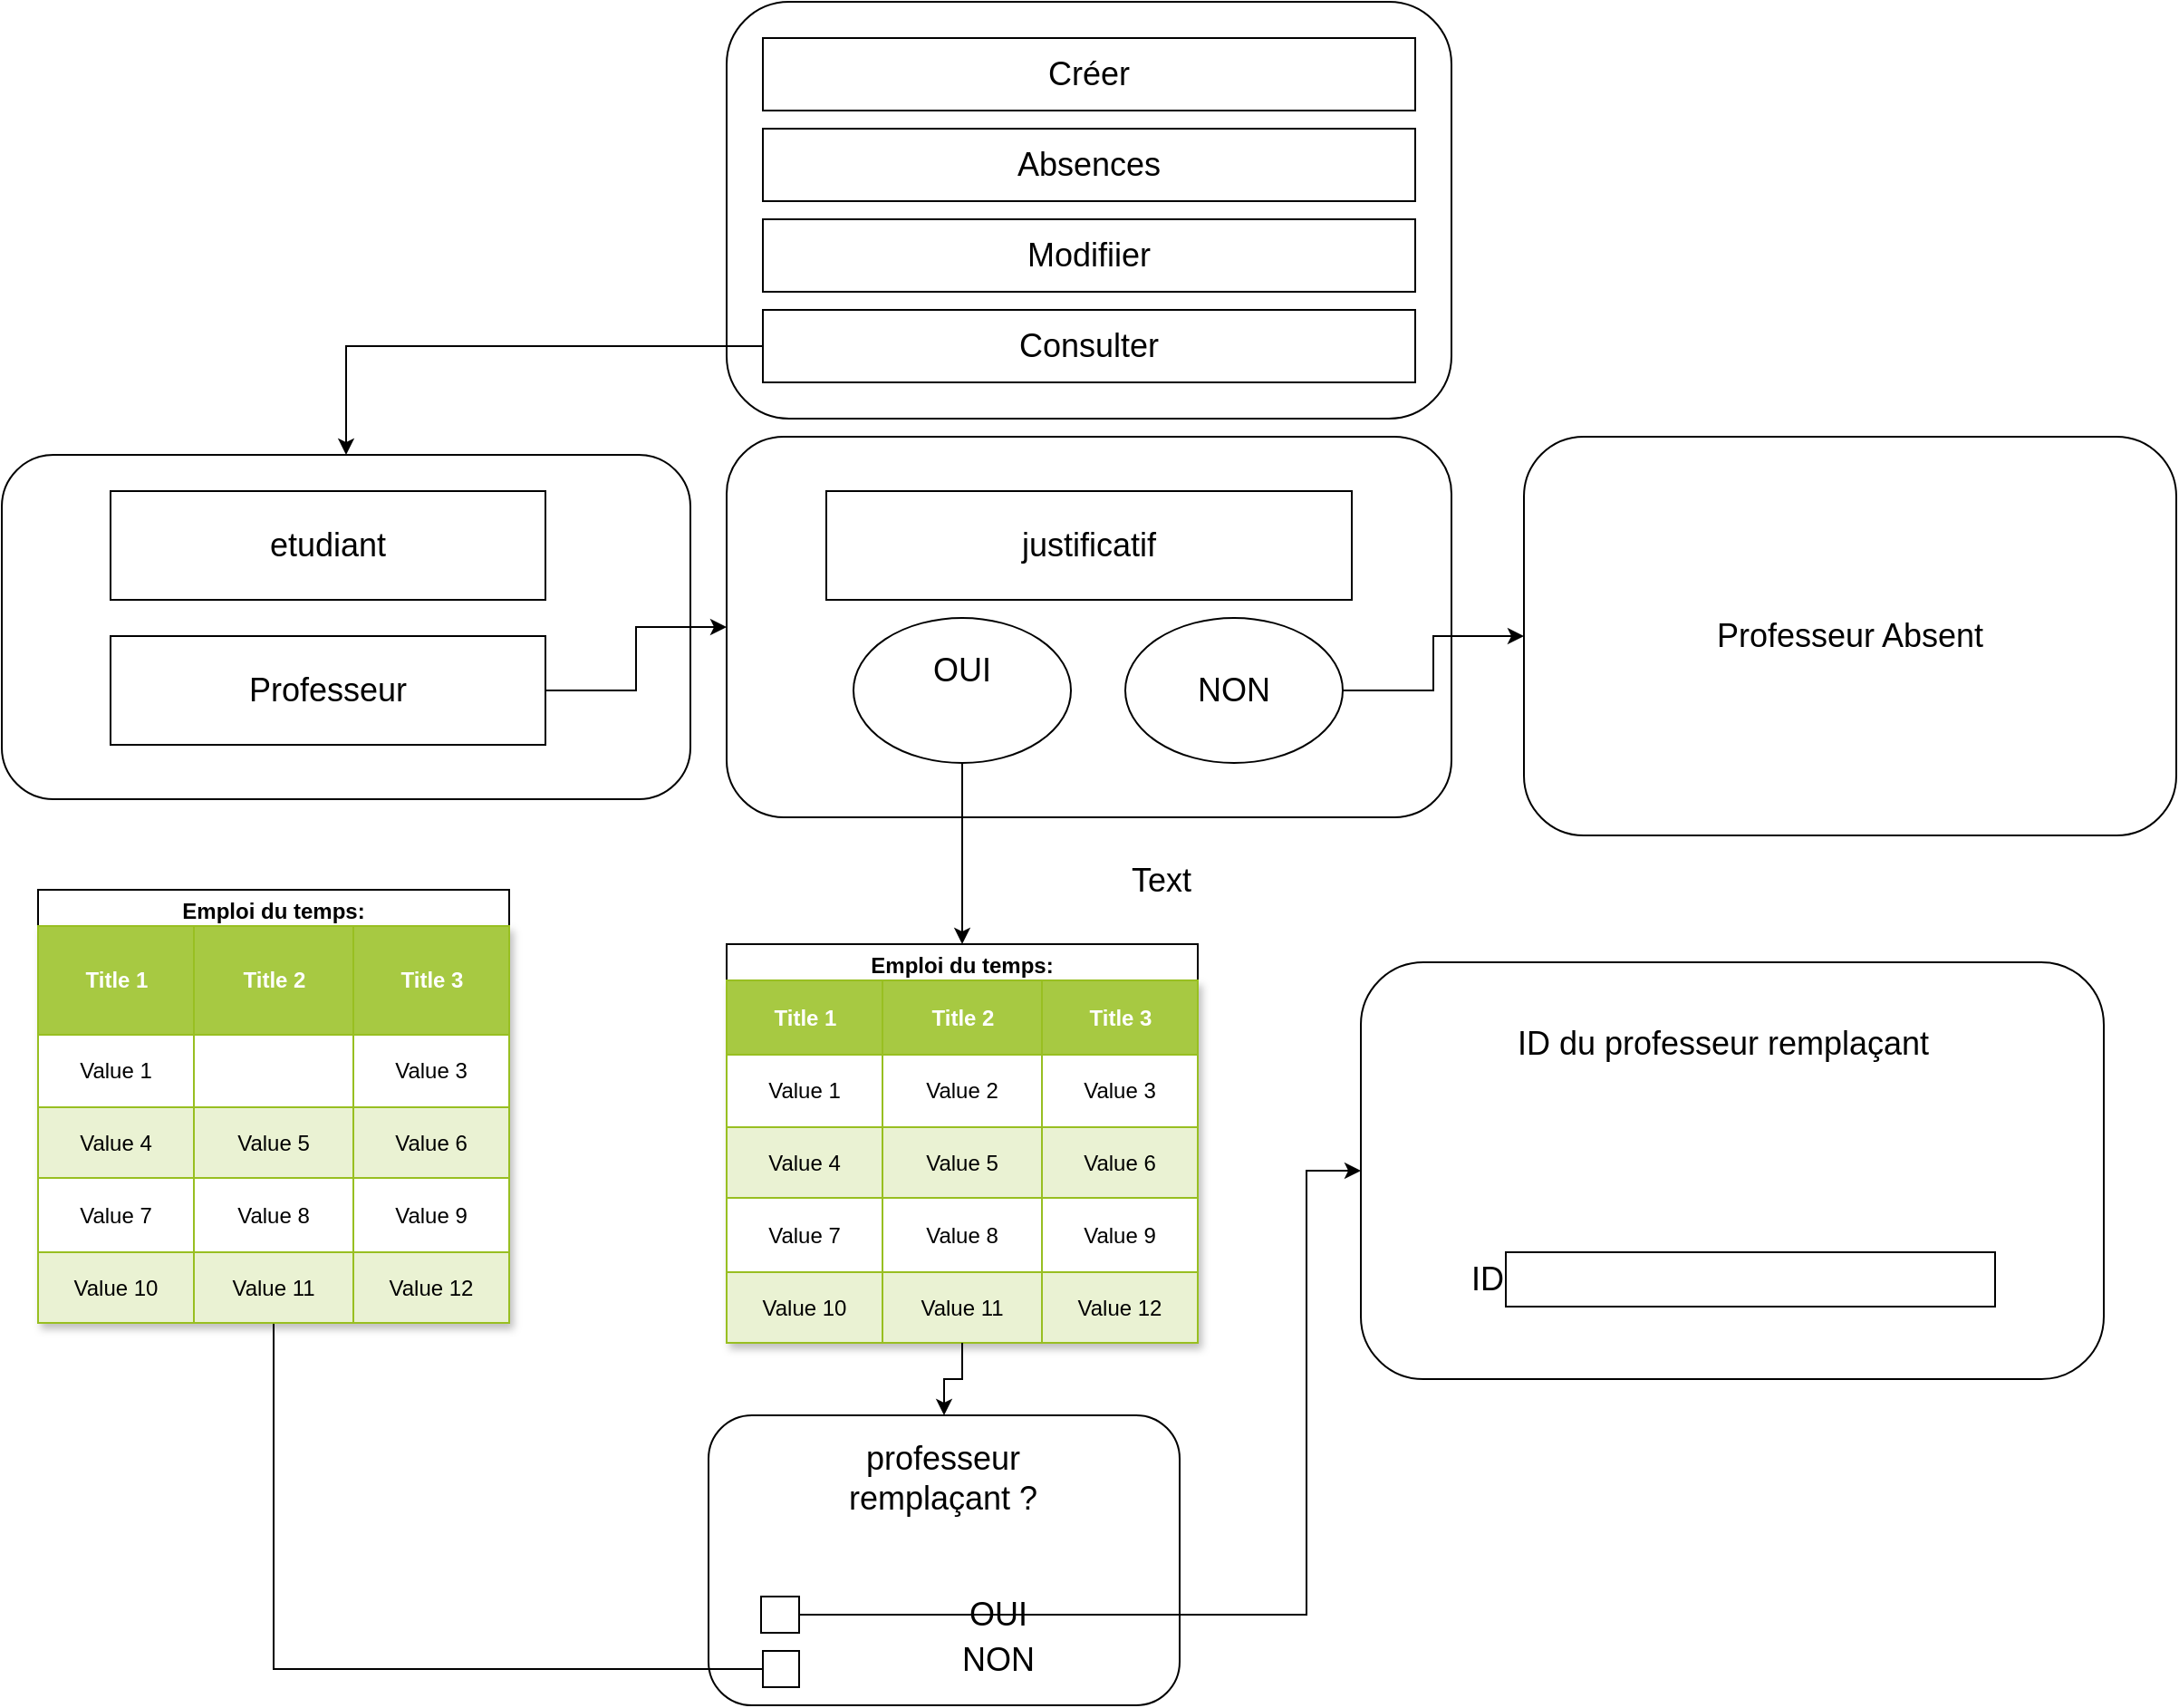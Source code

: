 <mxfile version="20.8.16" type="device"><diagram name="Page-1" id="W6cgYnw-NJaVWcrNO7Pc"><mxGraphModel dx="2590" dy="1535" grid="1" gridSize="10" guides="1" tooltips="1" connect="1" arrows="1" fold="1" page="1" pageScale="1" pageWidth="2339" pageHeight="3300" math="0" shadow="0"><root><mxCell id="0"/><mxCell id="1" parent="0"/><mxCell id="_x1jhJpWHlXEEaFHk0hU-1" value="" style="rounded=1;whiteSpace=wrap;html=1;" parent="1" vertex="1"><mxGeometry x="1100" y="1270" width="400" height="230" as="geometry"/></mxCell><mxCell id="_x1jhJpWHlXEEaFHk0hU-2" value="&lt;font style=&quot;font-size: 18px;&quot;&gt;Créer&lt;/font&gt;" style="rounded=0;whiteSpace=wrap;html=1;align=center;" parent="1" vertex="1"><mxGeometry x="1120" y="1290" width="360" height="40" as="geometry"/></mxCell><mxCell id="_x1jhJpWHlXEEaFHk0hU-3" value="&lt;font style=&quot;font-size: 18px;&quot;&gt;Absences&lt;/font&gt;" style="rounded=0;whiteSpace=wrap;html=1;align=center;" parent="1" vertex="1"><mxGeometry x="1120" y="1340" width="360" height="40" as="geometry"/></mxCell><mxCell id="_x1jhJpWHlXEEaFHk0hU-4" value="&lt;font style=&quot;font-size: 18px;&quot;&gt;Modifiier&lt;/font&gt;" style="rounded=0;whiteSpace=wrap;html=1;align=center;" parent="1" vertex="1"><mxGeometry x="1120" y="1390" width="360" height="40" as="geometry"/></mxCell><mxCell id="oFUN6DbuBqvOnDBPpFho-7" style="edgeStyle=orthogonalEdgeStyle;rounded=0;orthogonalLoop=1;jettySize=auto;html=1;entryX=0.5;entryY=0;entryDx=0;entryDy=0;" parent="1" source="_x1jhJpWHlXEEaFHk0hU-5" target="oFUN6DbuBqvOnDBPpFho-3" edge="1"><mxGeometry relative="1" as="geometry"/></mxCell><mxCell id="_x1jhJpWHlXEEaFHk0hU-5" value="&lt;font style=&quot;font-size: 18px;&quot;&gt;Consulter&lt;/font&gt;" style="rounded=0;whiteSpace=wrap;html=1;align=center;" parent="1" vertex="1"><mxGeometry x="1120" y="1440" width="360" height="40" as="geometry"/></mxCell><mxCell id="oFUN6DbuBqvOnDBPpFho-3" value="" style="rounded=1;whiteSpace=wrap;html=1;" parent="1" vertex="1"><mxGeometry x="700" y="1520" width="380" height="190" as="geometry"/></mxCell><mxCell id="oFUN6DbuBqvOnDBPpFho-5" value="&lt;font style=&quot;font-size: 18px;&quot;&gt;etudiant&lt;/font&gt;" style="rounded=0;whiteSpace=wrap;html=1;" parent="1" vertex="1"><mxGeometry x="760" y="1540" width="240" height="60" as="geometry"/></mxCell><mxCell id="oFUN6DbuBqvOnDBPpFho-14" style="edgeStyle=orthogonalEdgeStyle;rounded=0;orthogonalLoop=1;jettySize=auto;html=1;fontSize=18;" parent="1" source="oFUN6DbuBqvOnDBPpFho-6" target="oFUN6DbuBqvOnDBPpFho-8" edge="1"><mxGeometry relative="1" as="geometry"/></mxCell><mxCell id="oFUN6DbuBqvOnDBPpFho-6" value="&lt;font style=&quot;font-size: 18px;&quot;&gt;Professeur&lt;/font&gt;" style="rounded=0;whiteSpace=wrap;html=1;" parent="1" vertex="1"><mxGeometry x="760" y="1620" width="240" height="60" as="geometry"/></mxCell><mxCell id="oFUN6DbuBqvOnDBPpFho-8" value="" style="rounded=1;whiteSpace=wrap;html=1;" parent="1" vertex="1"><mxGeometry x="1100" y="1510" width="400" height="210" as="geometry"/></mxCell><mxCell id="oFUN6DbuBqvOnDBPpFho-9" value="&lt;font style=&quot;font-size: 18px;&quot;&gt;&lt;font style=&quot;font-size: 18px;&quot;&gt;justificati&lt;/font&gt;f&lt;/font&gt;" style="rounded=0;whiteSpace=wrap;html=1;" parent="1" vertex="1"><mxGeometry x="1155" y="1540" width="290" height="60" as="geometry"/></mxCell><mxCell id="MNx9825-jC9j16wOlkLF-23" style="edgeStyle=orthogonalEdgeStyle;rounded=0;orthogonalLoop=1;jettySize=auto;html=1;entryX=0.5;entryY=0;entryDx=0;entryDy=0;" edge="1" parent="1" source="oFUN6DbuBqvOnDBPpFho-10" target="MNx9825-jC9j16wOlkLF-1"><mxGeometry relative="1" as="geometry"/></mxCell><mxCell id="oFUN6DbuBqvOnDBPpFho-10" value="&lt;span style=&quot;font-size: 18px;&quot;&gt;OUI&lt;br&gt;&lt;br&gt;&lt;/span&gt;" style="ellipse;whiteSpace=wrap;html=1;" parent="1" vertex="1"><mxGeometry x="1170" y="1610" width="120" height="80" as="geometry"/></mxCell><mxCell id="oFUN6DbuBqvOnDBPpFho-16" style="edgeStyle=orthogonalEdgeStyle;rounded=0;orthogonalLoop=1;jettySize=auto;html=1;fontSize=18;" parent="1" source="oFUN6DbuBqvOnDBPpFho-11" target="oFUN6DbuBqvOnDBPpFho-15" edge="1"><mxGeometry relative="1" as="geometry"/></mxCell><mxCell id="oFUN6DbuBqvOnDBPpFho-11" value="&lt;font style=&quot;font-size: 18px;&quot;&gt;NON&lt;/font&gt;" style="ellipse;whiteSpace=wrap;html=1;" parent="1" vertex="1"><mxGeometry x="1320" y="1610" width="120" height="80" as="geometry"/></mxCell><mxCell id="oFUN6DbuBqvOnDBPpFho-15" value="Professeur Absent" style="rounded=1;whiteSpace=wrap;html=1;fontSize=18;" parent="1" vertex="1"><mxGeometry x="1540" y="1510" width="360" height="220" as="geometry"/></mxCell><mxCell id="MNx9825-jC9j16wOlkLF-1" value="Emploi du temps:" style="swimlane;whiteSpace=wrap;html=1;" vertex="1" parent="1"><mxGeometry x="1100" y="1790" width="260" height="220" as="geometry"><mxRectangle x="2520" y="950" width="140" height="30" as="alternateBounds"/></mxGeometry></mxCell><mxCell id="MNx9825-jC9j16wOlkLF-2" value="Assets" style="childLayout=tableLayout;recursiveResize=0;strokeColor=#98bf21;fillColor=#A7C942;shadow=1;" vertex="1" parent="MNx9825-jC9j16wOlkLF-1"><mxGeometry y="20" width="260" height="200" as="geometry"/></mxCell><mxCell id="MNx9825-jC9j16wOlkLF-3" style="shape=tableRow;horizontal=0;startSize=0;swimlaneHead=0;swimlaneBody=0;top=0;left=0;bottom=0;right=0;dropTarget=0;collapsible=0;recursiveResize=0;expand=0;fontStyle=0;strokeColor=inherit;fillColor=#ffffff;" vertex="1" parent="MNx9825-jC9j16wOlkLF-2"><mxGeometry width="260" height="41" as="geometry"/></mxCell><mxCell id="MNx9825-jC9j16wOlkLF-4" value="Title 1" style="connectable=0;recursiveResize=0;strokeColor=inherit;fillColor=#A7C942;align=center;fontStyle=1;fontColor=#FFFFFF;html=1;" vertex="1" parent="MNx9825-jC9j16wOlkLF-3"><mxGeometry width="86" height="41" as="geometry"><mxRectangle width="86" height="41" as="alternateBounds"/></mxGeometry></mxCell><mxCell id="MNx9825-jC9j16wOlkLF-5" value="Title 2" style="connectable=0;recursiveResize=0;strokeColor=inherit;fillColor=#A7C942;align=center;fontStyle=1;fontColor=#FFFFFF;html=1;" vertex="1" parent="MNx9825-jC9j16wOlkLF-3"><mxGeometry x="86" width="88" height="41" as="geometry"><mxRectangle width="88" height="41" as="alternateBounds"/></mxGeometry></mxCell><mxCell id="MNx9825-jC9j16wOlkLF-6" value="Title 3" style="connectable=0;recursiveResize=0;strokeColor=inherit;fillColor=#A7C942;align=center;fontStyle=1;fontColor=#FFFFFF;html=1;" vertex="1" parent="MNx9825-jC9j16wOlkLF-3"><mxGeometry x="174" width="86" height="41" as="geometry"><mxRectangle width="86" height="41" as="alternateBounds"/></mxGeometry></mxCell><mxCell id="MNx9825-jC9j16wOlkLF-7" value="" style="shape=tableRow;horizontal=0;startSize=0;swimlaneHead=0;swimlaneBody=0;top=0;left=0;bottom=0;right=0;dropTarget=0;collapsible=0;recursiveResize=0;expand=0;fontStyle=0;strokeColor=inherit;fillColor=#ffffff;" vertex="1" parent="MNx9825-jC9j16wOlkLF-2"><mxGeometry y="41" width="260" height="40" as="geometry"/></mxCell><mxCell id="MNx9825-jC9j16wOlkLF-8" value="Value 1" style="connectable=0;recursiveResize=0;strokeColor=inherit;fillColor=inherit;align=center;whiteSpace=wrap;html=1;" vertex="1" parent="MNx9825-jC9j16wOlkLF-7"><mxGeometry width="86" height="40" as="geometry"><mxRectangle width="86" height="40" as="alternateBounds"/></mxGeometry></mxCell><mxCell id="MNx9825-jC9j16wOlkLF-9" value="Value 2" style="connectable=0;recursiveResize=0;strokeColor=inherit;fillColor=inherit;align=center;whiteSpace=wrap;html=1;" vertex="1" parent="MNx9825-jC9j16wOlkLF-7"><mxGeometry x="86" width="88" height="40" as="geometry"><mxRectangle width="88" height="40" as="alternateBounds"/></mxGeometry></mxCell><mxCell id="MNx9825-jC9j16wOlkLF-10" value="Value 3" style="connectable=0;recursiveResize=0;strokeColor=inherit;fillColor=inherit;align=center;whiteSpace=wrap;html=1;" vertex="1" parent="MNx9825-jC9j16wOlkLF-7"><mxGeometry x="174" width="86" height="40" as="geometry"><mxRectangle width="86" height="40" as="alternateBounds"/></mxGeometry></mxCell><mxCell id="MNx9825-jC9j16wOlkLF-11" value="" style="shape=tableRow;horizontal=0;startSize=0;swimlaneHead=0;swimlaneBody=0;top=0;left=0;bottom=0;right=0;dropTarget=0;collapsible=0;recursiveResize=0;expand=0;fontStyle=1;strokeColor=inherit;fillColor=#EAF2D3;" vertex="1" parent="MNx9825-jC9j16wOlkLF-2"><mxGeometry y="81" width="260" height="39" as="geometry"/></mxCell><mxCell id="MNx9825-jC9j16wOlkLF-12" value="Value 4" style="connectable=0;recursiveResize=0;strokeColor=inherit;fillColor=inherit;whiteSpace=wrap;html=1;" vertex="1" parent="MNx9825-jC9j16wOlkLF-11"><mxGeometry width="86" height="39" as="geometry"><mxRectangle width="86" height="39" as="alternateBounds"/></mxGeometry></mxCell><mxCell id="MNx9825-jC9j16wOlkLF-13" value="Value 5" style="connectable=0;recursiveResize=0;strokeColor=inherit;fillColor=inherit;whiteSpace=wrap;html=1;" vertex="1" parent="MNx9825-jC9j16wOlkLF-11"><mxGeometry x="86" width="88" height="39" as="geometry"><mxRectangle width="88" height="39" as="alternateBounds"/></mxGeometry></mxCell><mxCell id="MNx9825-jC9j16wOlkLF-14" value="Value 6" style="connectable=0;recursiveResize=0;strokeColor=inherit;fillColor=inherit;whiteSpace=wrap;html=1;" vertex="1" parent="MNx9825-jC9j16wOlkLF-11"><mxGeometry x="174" width="86" height="39" as="geometry"><mxRectangle width="86" height="39" as="alternateBounds"/></mxGeometry></mxCell><mxCell id="MNx9825-jC9j16wOlkLF-15" value="" style="shape=tableRow;horizontal=0;startSize=0;swimlaneHead=0;swimlaneBody=0;top=0;left=0;bottom=0;right=0;dropTarget=0;collapsible=0;recursiveResize=0;expand=0;fontStyle=0;strokeColor=inherit;fillColor=#ffffff;" vertex="1" parent="MNx9825-jC9j16wOlkLF-2"><mxGeometry y="120" width="260" height="41" as="geometry"/></mxCell><mxCell id="MNx9825-jC9j16wOlkLF-16" value="Value 7" style="connectable=0;recursiveResize=0;strokeColor=inherit;fillColor=inherit;fontStyle=0;align=center;whiteSpace=wrap;html=1;" vertex="1" parent="MNx9825-jC9j16wOlkLF-15"><mxGeometry width="86" height="41" as="geometry"><mxRectangle width="86" height="41" as="alternateBounds"/></mxGeometry></mxCell><mxCell id="MNx9825-jC9j16wOlkLF-17" value="Value 8" style="connectable=0;recursiveResize=0;strokeColor=inherit;fillColor=inherit;fontStyle=0;align=center;whiteSpace=wrap;html=1;" vertex="1" parent="MNx9825-jC9j16wOlkLF-15"><mxGeometry x="86" width="88" height="41" as="geometry"><mxRectangle width="88" height="41" as="alternateBounds"/></mxGeometry></mxCell><mxCell id="MNx9825-jC9j16wOlkLF-18" value="Value 9" style="connectable=0;recursiveResize=0;strokeColor=inherit;fillColor=inherit;fontStyle=0;align=center;whiteSpace=wrap;html=1;" vertex="1" parent="MNx9825-jC9j16wOlkLF-15"><mxGeometry x="174" width="86" height="41" as="geometry"><mxRectangle width="86" height="41" as="alternateBounds"/></mxGeometry></mxCell><mxCell id="MNx9825-jC9j16wOlkLF-19" value="" style="shape=tableRow;horizontal=0;startSize=0;swimlaneHead=0;swimlaneBody=0;top=0;left=0;bottom=0;right=0;dropTarget=0;collapsible=0;recursiveResize=0;expand=0;fontStyle=1;strokeColor=inherit;fillColor=#EAF2D3;" vertex="1" parent="MNx9825-jC9j16wOlkLF-2"><mxGeometry y="161" width="260" height="39" as="geometry"/></mxCell><mxCell id="MNx9825-jC9j16wOlkLF-20" value="Value 10" style="connectable=0;recursiveResize=0;strokeColor=inherit;fillColor=inherit;whiteSpace=wrap;html=1;" vertex="1" parent="MNx9825-jC9j16wOlkLF-19"><mxGeometry width="86" height="39" as="geometry"><mxRectangle width="86" height="39" as="alternateBounds"/></mxGeometry></mxCell><mxCell id="MNx9825-jC9j16wOlkLF-21" value="Value 11" style="connectable=0;recursiveResize=0;strokeColor=inherit;fillColor=inherit;whiteSpace=wrap;html=1;" vertex="1" parent="MNx9825-jC9j16wOlkLF-19"><mxGeometry x="86" width="88" height="39" as="geometry"><mxRectangle width="88" height="39" as="alternateBounds"/></mxGeometry></mxCell><mxCell id="MNx9825-jC9j16wOlkLF-22" value="Value 12" style="connectable=0;recursiveResize=0;strokeColor=inherit;fillColor=inherit;whiteSpace=wrap;html=1;" vertex="1" parent="MNx9825-jC9j16wOlkLF-19"><mxGeometry x="174" width="86" height="39" as="geometry"><mxRectangle width="86" height="39" as="alternateBounds"/></mxGeometry></mxCell><mxCell id="MNx9825-jC9j16wOlkLF-24" value="" style="rounded=1;whiteSpace=wrap;html=1;" vertex="1" parent="1"><mxGeometry x="1090" y="2050" width="260" height="160" as="geometry"/></mxCell><mxCell id="MNx9825-jC9j16wOlkLF-65" style="edgeStyle=orthogonalEdgeStyle;rounded=0;orthogonalLoop=1;jettySize=auto;html=1;entryX=0;entryY=0.5;entryDx=0;entryDy=0;fontSize=18;" edge="1" parent="1" source="MNx9825-jC9j16wOlkLF-25" target="MNx9825-jC9j16wOlkLF-58"><mxGeometry relative="1" as="geometry"><Array as="points"><mxPoint x="1420" y="2160"/><mxPoint x="1420" y="1915"/></Array></mxGeometry></mxCell><mxCell id="MNx9825-jC9j16wOlkLF-25" value="" style="rounded=0;whiteSpace=wrap;html=1;fontSize=18;" vertex="1" parent="1"><mxGeometry x="1119" y="2150" width="21" height="20" as="geometry"/></mxCell><mxCell id="MNx9825-jC9j16wOlkLF-55" style="edgeStyle=orthogonalEdgeStyle;rounded=0;orthogonalLoop=1;jettySize=auto;html=1;fontSize=18;" edge="1" parent="1" source="MNx9825-jC9j16wOlkLF-26" target="MNx9825-jC9j16wOlkLF-39"><mxGeometry relative="1" as="geometry"/></mxCell><mxCell id="MNx9825-jC9j16wOlkLF-26" value="" style="rounded=0;whiteSpace=wrap;html=1;fontSize=18;" vertex="1" parent="1"><mxGeometry x="1120" y="2180" width="20" height="20" as="geometry"/></mxCell><mxCell id="MNx9825-jC9j16wOlkLF-28" value="NON" style="text;html=1;strokeColor=none;fillColor=none;align=center;verticalAlign=middle;whiteSpace=wrap;rounded=0;fontSize=18;" vertex="1" parent="1"><mxGeometry x="1220" y="2170" width="60" height="30" as="geometry"/></mxCell><mxCell id="MNx9825-jC9j16wOlkLF-29" value="OUI" style="text;html=1;strokeColor=none;fillColor=none;align=center;verticalAlign=middle;whiteSpace=wrap;rounded=0;fontSize=18;" vertex="1" parent="1"><mxGeometry x="1220" y="2145" width="60" height="30" as="geometry"/></mxCell><mxCell id="MNx9825-jC9j16wOlkLF-31" value="professeur remplaçant ?" style="text;html=1;strokeColor=none;fillColor=none;align=center;verticalAlign=middle;whiteSpace=wrap;rounded=0;fontSize=18;" vertex="1" parent="1"><mxGeometry x="1149" y="2070" width="141" height="30" as="geometry"/></mxCell><mxCell id="MNx9825-jC9j16wOlkLF-32" style="edgeStyle=orthogonalEdgeStyle;rounded=0;orthogonalLoop=1;jettySize=auto;html=1;entryX=0.5;entryY=0;entryDx=0;entryDy=0;fontSize=18;" edge="1" parent="1" source="MNx9825-jC9j16wOlkLF-19" target="MNx9825-jC9j16wOlkLF-24"><mxGeometry relative="1" as="geometry"/></mxCell><mxCell id="MNx9825-jC9j16wOlkLF-33" value="Emploi du temps:" style="swimlane;whiteSpace=wrap;html=1;" vertex="1" parent="1"><mxGeometry x="720" y="1760" width="260" height="220" as="geometry"><mxRectangle x="2520" y="950" width="140" height="30" as="alternateBounds"/></mxGeometry></mxCell><mxCell id="MNx9825-jC9j16wOlkLF-34" value="Assets" style="childLayout=tableLayout;recursiveResize=0;strokeColor=#98bf21;fillColor=#A7C942;shadow=1;" vertex="1" parent="MNx9825-jC9j16wOlkLF-33"><mxGeometry y="20" width="260" height="219" as="geometry"/></mxCell><mxCell id="MNx9825-jC9j16wOlkLF-35" style="shape=tableRow;horizontal=0;startSize=0;swimlaneHead=0;swimlaneBody=0;top=0;left=0;bottom=0;right=0;dropTarget=0;collapsible=0;recursiveResize=0;expand=0;fontStyle=0;strokeColor=inherit;fillColor=#ffffff;" vertex="1" parent="MNx9825-jC9j16wOlkLF-34"><mxGeometry width="260" height="60" as="geometry"/></mxCell><mxCell id="MNx9825-jC9j16wOlkLF-36" value="Title 1" style="connectable=0;recursiveResize=0;strokeColor=inherit;fillColor=#A7C942;align=center;fontStyle=1;fontColor=#FFFFFF;html=1;" vertex="1" parent="MNx9825-jC9j16wOlkLF-35"><mxGeometry width="86" height="60" as="geometry"><mxRectangle width="86" height="60" as="alternateBounds"/></mxGeometry></mxCell><mxCell id="MNx9825-jC9j16wOlkLF-37" value="Title 2" style="connectable=0;recursiveResize=0;strokeColor=inherit;fillColor=#A7C942;align=center;fontStyle=1;fontColor=#FFFFFF;html=1;" vertex="1" parent="MNx9825-jC9j16wOlkLF-35"><mxGeometry x="86" width="88" height="60" as="geometry"><mxRectangle width="88" height="60" as="alternateBounds"/></mxGeometry></mxCell><mxCell id="MNx9825-jC9j16wOlkLF-38" value="Title 3" style="connectable=0;recursiveResize=0;strokeColor=inherit;fillColor=#A7C942;align=center;fontStyle=1;fontColor=#FFFFFF;html=1;" vertex="1" parent="MNx9825-jC9j16wOlkLF-35"><mxGeometry x="174" width="86" height="60" as="geometry"><mxRectangle width="86" height="60" as="alternateBounds"/></mxGeometry></mxCell><mxCell id="MNx9825-jC9j16wOlkLF-39" value="" style="shape=tableRow;horizontal=0;startSize=0;swimlaneHead=0;swimlaneBody=0;top=0;left=0;bottom=0;right=0;dropTarget=0;collapsible=0;recursiveResize=0;expand=0;fontStyle=0;strokeColor=inherit;fillColor=#ffffff;" vertex="1" parent="MNx9825-jC9j16wOlkLF-34"><mxGeometry y="60" width="260" height="40" as="geometry"/></mxCell><mxCell id="MNx9825-jC9j16wOlkLF-40" value="Value 1" style="connectable=0;recursiveResize=0;strokeColor=inherit;fillColor=inherit;align=center;whiteSpace=wrap;html=1;" vertex="1" parent="MNx9825-jC9j16wOlkLF-39"><mxGeometry width="86" height="40" as="geometry"><mxRectangle width="86" height="40" as="alternateBounds"/></mxGeometry></mxCell><mxCell id="MNx9825-jC9j16wOlkLF-41" value="" style="connectable=0;recursiveResize=0;strokeColor=inherit;fillColor=inherit;align=center;whiteSpace=wrap;html=1;" vertex="1" parent="MNx9825-jC9j16wOlkLF-39"><mxGeometry x="86" width="88" height="40" as="geometry"><mxRectangle width="88" height="40" as="alternateBounds"/></mxGeometry></mxCell><mxCell id="MNx9825-jC9j16wOlkLF-42" value="Value 3" style="connectable=0;recursiveResize=0;strokeColor=inherit;fillColor=inherit;align=center;whiteSpace=wrap;html=1;" vertex="1" parent="MNx9825-jC9j16wOlkLF-39"><mxGeometry x="174" width="86" height="40" as="geometry"><mxRectangle width="86" height="40" as="alternateBounds"/></mxGeometry></mxCell><mxCell id="MNx9825-jC9j16wOlkLF-43" value="" style="shape=tableRow;horizontal=0;startSize=0;swimlaneHead=0;swimlaneBody=0;top=0;left=0;bottom=0;right=0;dropTarget=0;collapsible=0;recursiveResize=0;expand=0;fontStyle=1;strokeColor=inherit;fillColor=#EAF2D3;" vertex="1" parent="MNx9825-jC9j16wOlkLF-34"><mxGeometry y="100" width="260" height="39" as="geometry"/></mxCell><mxCell id="MNx9825-jC9j16wOlkLF-44" value="Value 4" style="connectable=0;recursiveResize=0;strokeColor=inherit;fillColor=inherit;whiteSpace=wrap;html=1;" vertex="1" parent="MNx9825-jC9j16wOlkLF-43"><mxGeometry width="86" height="39" as="geometry"><mxRectangle width="86" height="39" as="alternateBounds"/></mxGeometry></mxCell><mxCell id="MNx9825-jC9j16wOlkLF-45" value="Value 5" style="connectable=0;recursiveResize=0;strokeColor=inherit;fillColor=inherit;whiteSpace=wrap;html=1;" vertex="1" parent="MNx9825-jC9j16wOlkLF-43"><mxGeometry x="86" width="88" height="39" as="geometry"><mxRectangle width="88" height="39" as="alternateBounds"/></mxGeometry></mxCell><mxCell id="MNx9825-jC9j16wOlkLF-46" value="Value 6" style="connectable=0;recursiveResize=0;strokeColor=inherit;fillColor=inherit;whiteSpace=wrap;html=1;" vertex="1" parent="MNx9825-jC9j16wOlkLF-43"><mxGeometry x="174" width="86" height="39" as="geometry"><mxRectangle width="86" height="39" as="alternateBounds"/></mxGeometry></mxCell><mxCell id="MNx9825-jC9j16wOlkLF-47" value="" style="shape=tableRow;horizontal=0;startSize=0;swimlaneHead=0;swimlaneBody=0;top=0;left=0;bottom=0;right=0;dropTarget=0;collapsible=0;recursiveResize=0;expand=0;fontStyle=0;strokeColor=inherit;fillColor=#ffffff;" vertex="1" parent="MNx9825-jC9j16wOlkLF-34"><mxGeometry y="139" width="260" height="41" as="geometry"/></mxCell><mxCell id="MNx9825-jC9j16wOlkLF-48" value="Value 7" style="connectable=0;recursiveResize=0;strokeColor=inherit;fillColor=inherit;fontStyle=0;align=center;whiteSpace=wrap;html=1;" vertex="1" parent="MNx9825-jC9j16wOlkLF-47"><mxGeometry width="86" height="41" as="geometry"><mxRectangle width="86" height="41" as="alternateBounds"/></mxGeometry></mxCell><mxCell id="MNx9825-jC9j16wOlkLF-49" value="Value 8" style="connectable=0;recursiveResize=0;strokeColor=inherit;fillColor=inherit;fontStyle=0;align=center;whiteSpace=wrap;html=1;" vertex="1" parent="MNx9825-jC9j16wOlkLF-47"><mxGeometry x="86" width="88" height="41" as="geometry"><mxRectangle width="88" height="41" as="alternateBounds"/></mxGeometry></mxCell><mxCell id="MNx9825-jC9j16wOlkLF-50" value="Value 9" style="connectable=0;recursiveResize=0;strokeColor=inherit;fillColor=inherit;fontStyle=0;align=center;whiteSpace=wrap;html=1;" vertex="1" parent="MNx9825-jC9j16wOlkLF-47"><mxGeometry x="174" width="86" height="41" as="geometry"><mxRectangle width="86" height="41" as="alternateBounds"/></mxGeometry></mxCell><mxCell id="MNx9825-jC9j16wOlkLF-51" value="" style="shape=tableRow;horizontal=0;startSize=0;swimlaneHead=0;swimlaneBody=0;top=0;left=0;bottom=0;right=0;dropTarget=0;collapsible=0;recursiveResize=0;expand=0;fontStyle=1;strokeColor=inherit;fillColor=#EAF2D3;" vertex="1" parent="MNx9825-jC9j16wOlkLF-34"><mxGeometry y="180" width="260" height="39" as="geometry"/></mxCell><mxCell id="MNx9825-jC9j16wOlkLF-52" value="Value 10" style="connectable=0;recursiveResize=0;strokeColor=inherit;fillColor=inherit;whiteSpace=wrap;html=1;" vertex="1" parent="MNx9825-jC9j16wOlkLF-51"><mxGeometry width="86" height="39" as="geometry"><mxRectangle width="86" height="39" as="alternateBounds"/></mxGeometry></mxCell><mxCell id="MNx9825-jC9j16wOlkLF-53" value="Value 11" style="connectable=0;recursiveResize=0;strokeColor=inherit;fillColor=inherit;whiteSpace=wrap;html=1;" vertex="1" parent="MNx9825-jC9j16wOlkLF-51"><mxGeometry x="86" width="88" height="39" as="geometry"><mxRectangle width="88" height="39" as="alternateBounds"/></mxGeometry></mxCell><mxCell id="MNx9825-jC9j16wOlkLF-54" value="Value 12" style="connectable=0;recursiveResize=0;strokeColor=inherit;fillColor=inherit;whiteSpace=wrap;html=1;" vertex="1" parent="MNx9825-jC9j16wOlkLF-51"><mxGeometry x="174" width="86" height="39" as="geometry"><mxRectangle width="86" height="39" as="alternateBounds"/></mxGeometry></mxCell><mxCell id="MNx9825-jC9j16wOlkLF-58" value="" style="rounded=1;whiteSpace=wrap;html=1;fontSize=18;" vertex="1" parent="1"><mxGeometry x="1450" y="1800" width="410" height="230" as="geometry"/></mxCell><mxCell id="MNx9825-jC9j16wOlkLF-59" value="ID du professeur remplaçant" style="text;html=1;strokeColor=none;fillColor=none;align=center;verticalAlign=middle;whiteSpace=wrap;rounded=0;fontSize=18;" vertex="1" parent="1"><mxGeometry x="1500" y="1830" width="300" height="30" as="geometry"/></mxCell><mxCell id="MNx9825-jC9j16wOlkLF-62" value="Text" style="text;html=1;strokeColor=none;fillColor=none;align=center;verticalAlign=middle;whiteSpace=wrap;rounded=0;fontSize=18;" vertex="1" parent="1"><mxGeometry x="1310" y="1740" width="60" height="30" as="geometry"/></mxCell><mxCell id="MNx9825-jC9j16wOlkLF-63" value="ID" style="text;html=1;strokeColor=none;fillColor=none;align=center;verticalAlign=middle;whiteSpace=wrap;rounded=0;fontSize=18;" vertex="1" parent="1"><mxGeometry x="1490" y="1960" width="60" height="30" as="geometry"/></mxCell><mxCell id="MNx9825-jC9j16wOlkLF-64" value="" style="rounded=0;whiteSpace=wrap;html=1;fontSize=18;" vertex="1" parent="1"><mxGeometry x="1530" y="1960" width="270" height="30" as="geometry"/></mxCell></root></mxGraphModel></diagram></mxfile>